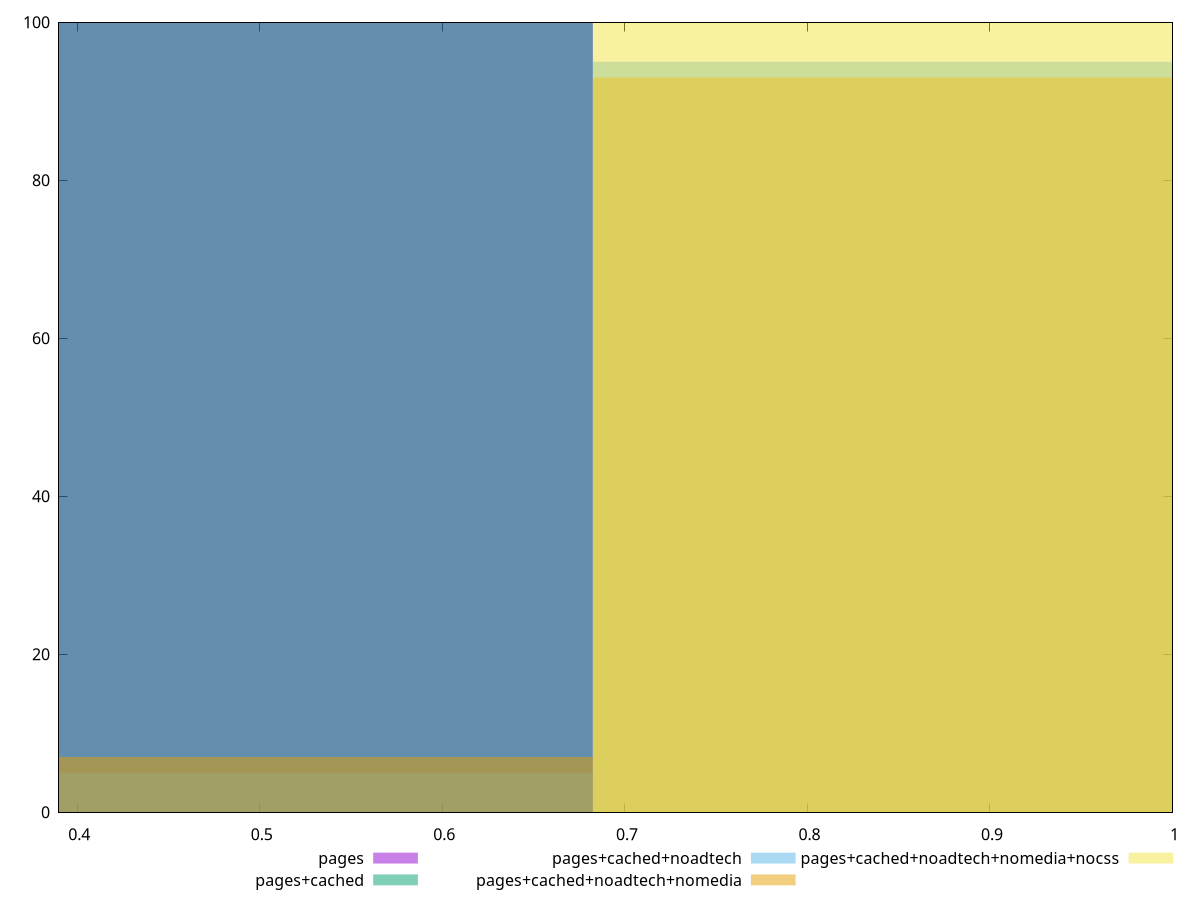 reset

$pages <<EOF
0.45497393380034323 100
EOF

$pagesCached <<EOF
0.45497393380034323 100
EOF

$pagesCachedNoadtech <<EOF
0.45497393380034323 5
0.9099478676006865 95
EOF

$pagesCachedNoadtechNomedia <<EOF
0.45497393380034323 7
0.9099478676006865 93
EOF

$pagesCachedNoadtechNomediaNocss <<EOF
0.9099478676006865 100
EOF

set key outside below
set boxwidth 0.45497393380034323
set xrange [0.39:1]
set yrange [0:100]
set trange [0:100]
set style fill transparent solid 0.5 noborder
set terminal svg size 640, 530 enhanced background rgb 'white'
set output "report_00026_2021-02-22T21:38:55.199Z/render-blocking-resources/comparison/histogram/all_score.svg"

plot $pages title "pages" with boxes, \
     $pagesCached title "pages+cached" with boxes, \
     $pagesCachedNoadtech title "pages+cached+noadtech" with boxes, \
     $pagesCachedNoadtechNomedia title "pages+cached+noadtech+nomedia" with boxes, \
     $pagesCachedNoadtechNomediaNocss title "pages+cached+noadtech+nomedia+nocss" with boxes

reset
